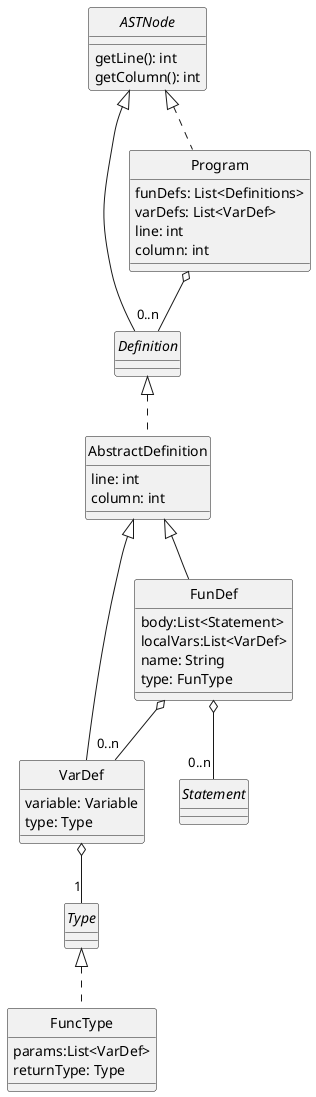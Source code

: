 @startuml Program
skinparam style strictuml
skinparam monochrome true


interface ASTNode {
    getLine(): int
    getColumn(): int
}

class AbstractDefinition {
    line: int
    column: int
}


interface Statement
interface Definition

Definition <|.. AbstractDefinition

class VarDef {
    variable: Variable
    type: Type
}

class FunDef {
    body:List<Statement>
    localVars:List<VarDef>
    name: String
    type: FunType
}

class FuncType {
    params:List<VarDef>
    returnType: Type
}


FunDef o-- "0..n" Statement
Type <|.. FuncType

interface Type



class Program {
    funDefs: List<Definitions>
    varDefs: List<VarDef>
    line: int
    column: int
}

ASTNode <|.. Program
Program  o-- "0..n" Definition
ASTNode <|-- Definition

AbstractDefinition <|-- VarDef
AbstractDefinition <|-- FunDef
FunDef o-- "0..n" VarDef
VarDef o-- "1" Type



@enduml

